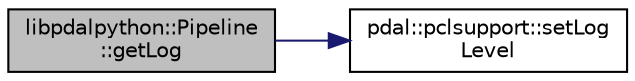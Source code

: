 digraph "libpdalpython::Pipeline::getLog"
{
  edge [fontname="Helvetica",fontsize="10",labelfontname="Helvetica",labelfontsize="10"];
  node [fontname="Helvetica",fontsize="10",shape=record];
  rankdir="LR";
  Node1 [label="libpdalpython::Pipeline\l::getLog",height=0.2,width=0.4,color="black", fillcolor="grey75", style="filled", fontcolor="black"];
  Node1 -> Node2 [color="midnightblue",fontsize="10",style="solid",fontname="Helvetica"];
  Node2 [label="pdal::pclsupport::setLog\lLevel",height=0.2,width=0.4,color="black", fillcolor="white", style="filled",URL="$namespacepdal_1_1pclsupport.html#a039ae3953bfd61cab329479309c3c8ed"];
}
